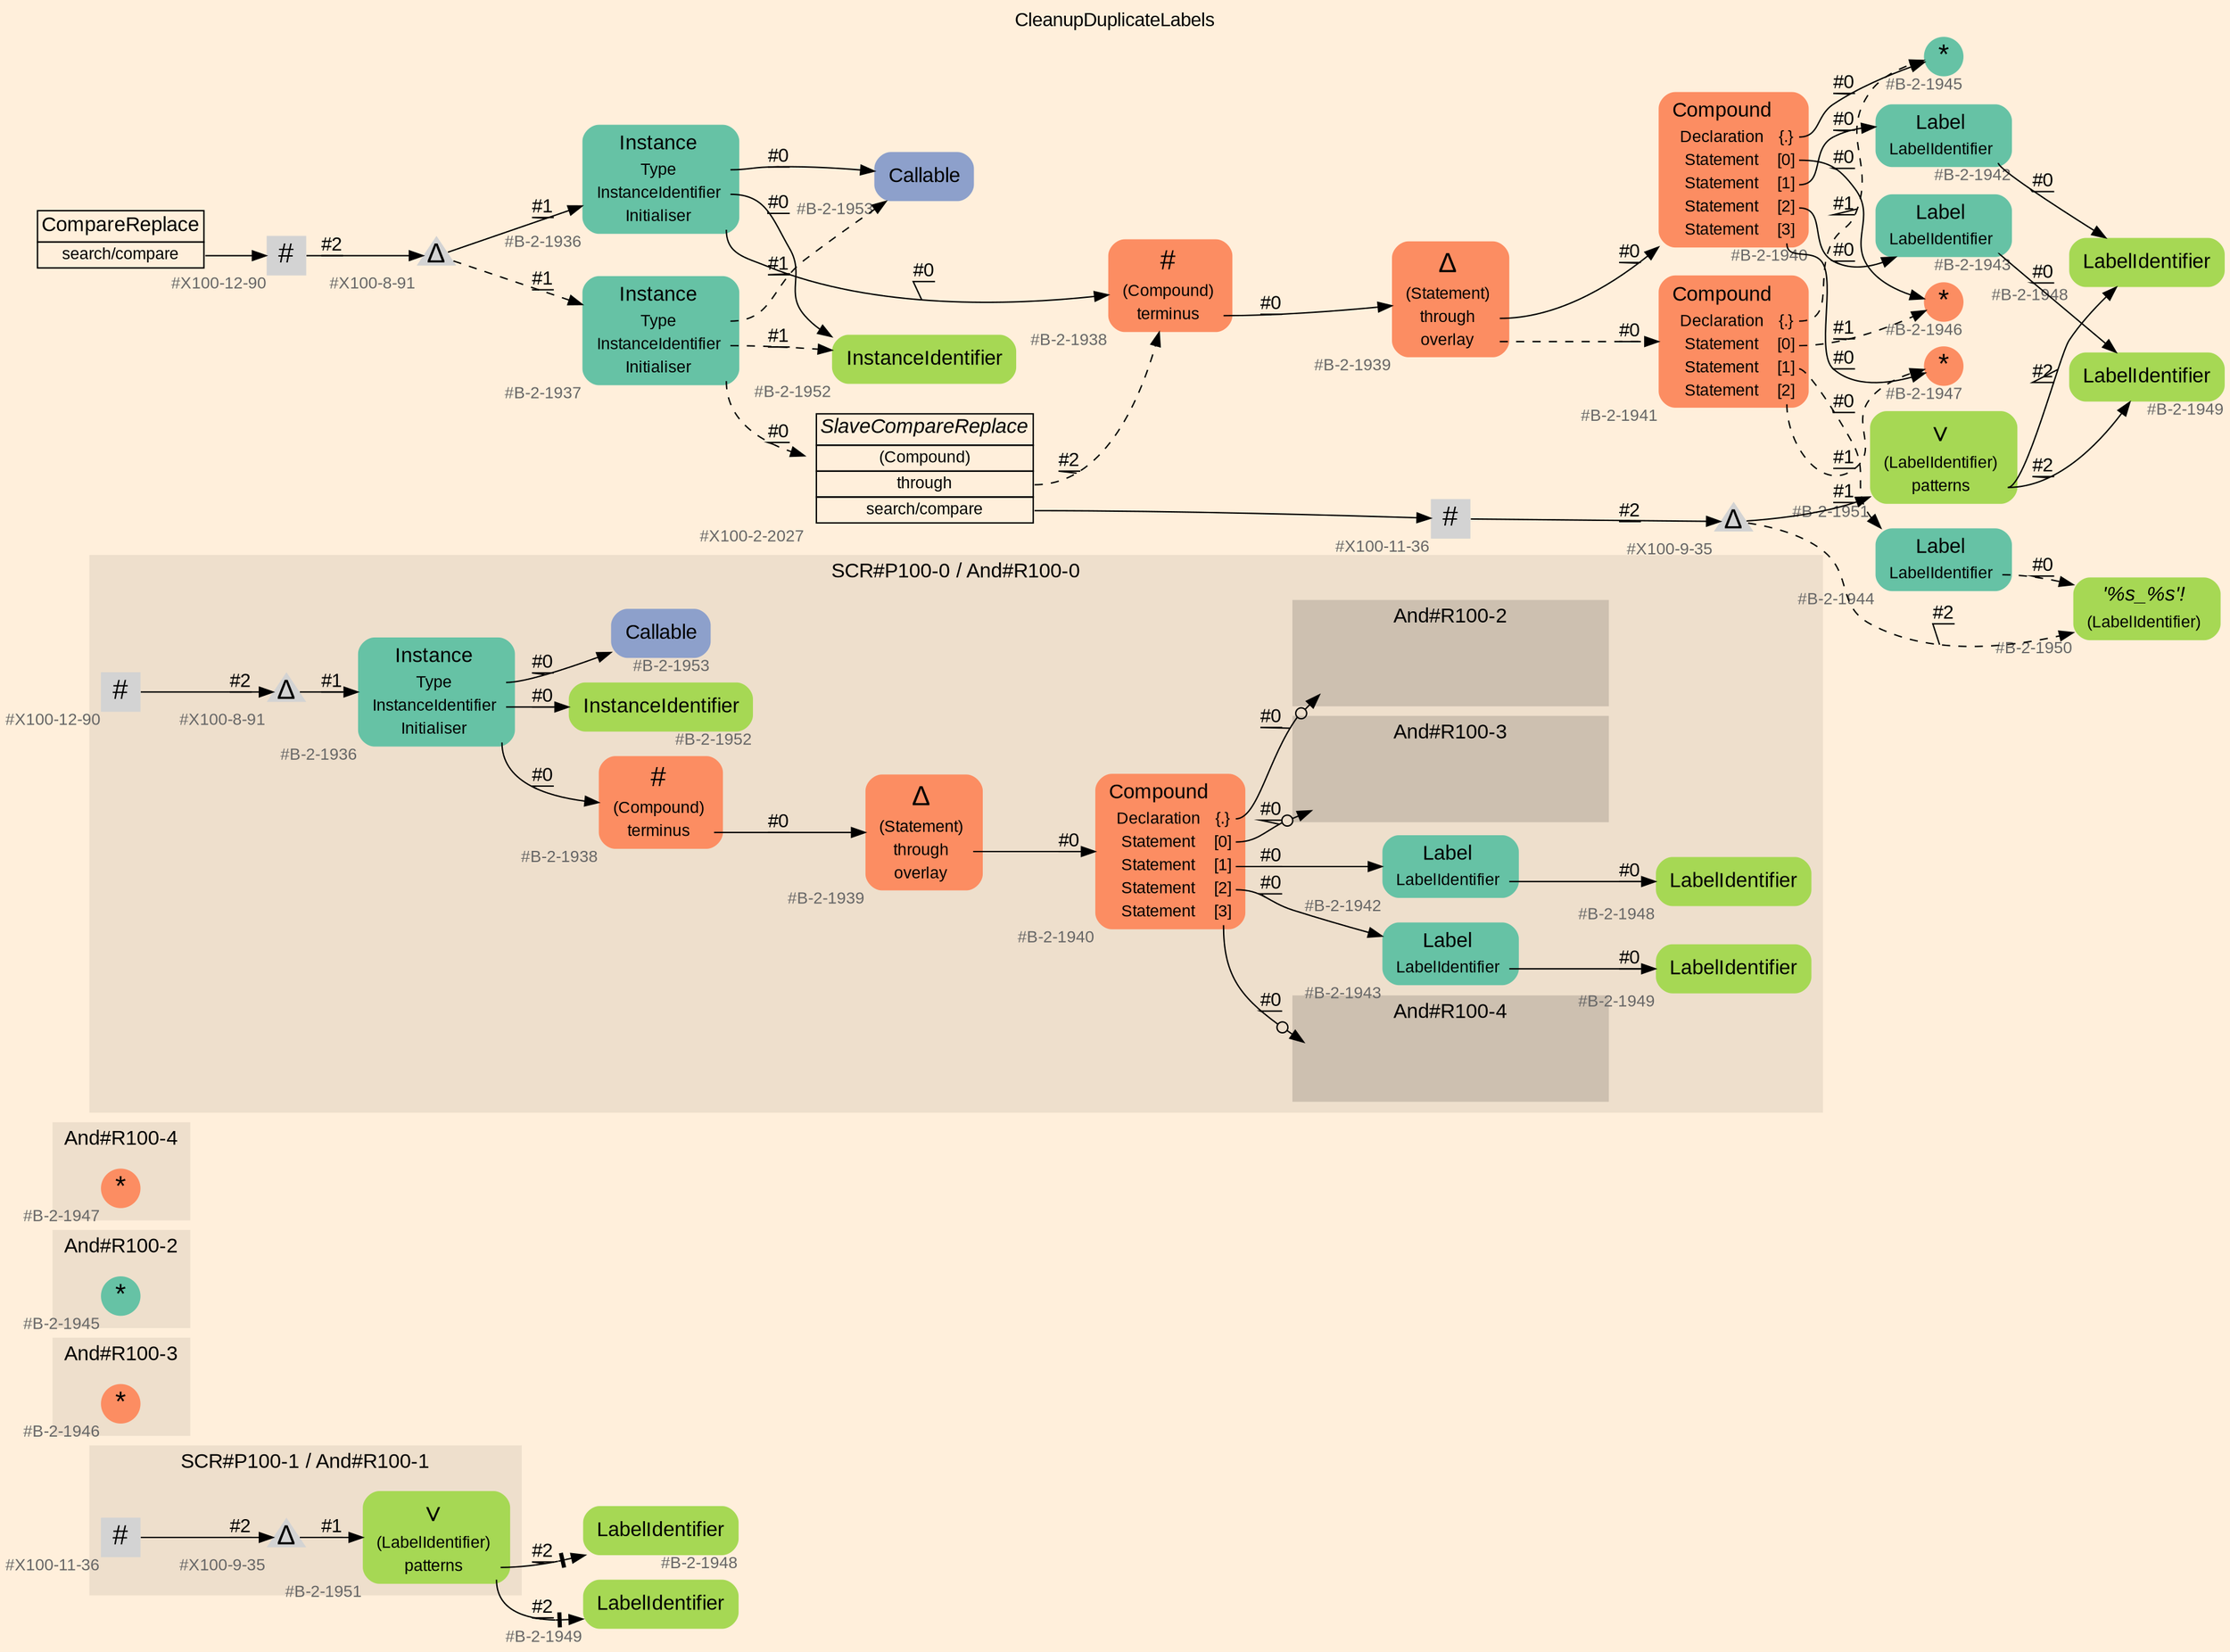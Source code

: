 digraph "CleanupDuplicateLabels" {
label = "CleanupDuplicateLabels"
labelloc = t
graph [
    rankdir = "LR"
    ranksep = 0.3
    bgcolor = antiquewhite1
    color = black
    fontcolor = black
    fontname = "Arial"
];
node [
    fontname = "Arial"
];
edge [
    fontname = "Arial"
];

// -------------------- figure And#R100-1 --------------------
// -------- region And#R100-1 ----------
subgraph "clusterAnd#R100-1" {
    label = "SCR#P100-1 / And#R100-1"
    style = "filled"
    color = antiquewhite2
    fontsize = "15"
    // -------- block And#R100-1/#B-2-1951 ----------
    "And#R100-1/#B-2-1951" [
        fillcolor = "/set28/5"
        xlabel = "#B-2-1951"
        fontsize = "12"
        fontcolor = grey40
        shape = "plaintext"
        label = <<TABLE BORDER="0" CELLBORDER="0" CELLSPACING="0">
         <TR><TD><FONT COLOR="black" POINT-SIZE="20">∨</FONT></TD></TR>
         <TR><TD><FONT COLOR="black" POINT-SIZE="12">(LabelIdentifier)</FONT></TD><TD PORT="port0"></TD></TR>
         <TR><TD><FONT COLOR="black" POINT-SIZE="12">patterns</FONT></TD><TD PORT="port1"></TD></TR>
        </TABLE>>
        style = "rounded,filled"
    ];
    
    // -------- block And#R100-1/#X100-11-36 ----------
    "And#R100-1/#X100-11-36" [
        xlabel = "#X100-11-36"
        fontsize = "12"
        fontcolor = grey40
        shape = "square"
        label = <<FONT COLOR="black" POINT-SIZE="20">#</FONT>>
        style = "filled"
        penwidth = 0.0
        fixedsize = true
        width = 0.4
        height = 0.4
    ];
    
    // -------- block And#R100-1/#X100-9-35 ----------
    "And#R100-1/#X100-9-35" [
        xlabel = "#X100-9-35"
        fontsize = "12"
        fontcolor = grey40
        shape = "triangle"
        label = <<FONT COLOR="black" POINT-SIZE="20">Δ</FONT>>
        style = "filled"
        penwidth = 0.0
        fixedsize = true
        width = 0.4
        height = 0.4
    ];
    
}

// -------- block And#R100-1/#B-2-1948 ----------
"And#R100-1/#B-2-1948" [
    fillcolor = "/set28/5"
    xlabel = "#B-2-1948"
    fontsize = "12"
    fontcolor = grey40
    shape = "plaintext"
    label = <<TABLE BORDER="0" CELLBORDER="0" CELLSPACING="0">
     <TR><TD><FONT COLOR="black" POINT-SIZE="15">LabelIdentifier</FONT></TD></TR>
    </TABLE>>
    style = "rounded,filled"
];

// -------- block And#R100-1/#B-2-1949 ----------
"And#R100-1/#B-2-1949" [
    fillcolor = "/set28/5"
    xlabel = "#B-2-1949"
    fontsize = "12"
    fontcolor = grey40
    shape = "plaintext"
    label = <<TABLE BORDER="0" CELLBORDER="0" CELLSPACING="0">
     <TR><TD><FONT COLOR="black" POINT-SIZE="15">LabelIdentifier</FONT></TD></TR>
    </TABLE>>
    style = "rounded,filled"
];

"And#R100-1/#B-2-1951":port1 -> "And#R100-1/#B-2-1948" [
    arrowhead="normalnonetee"
    label = "#2"
    decorate = true
    color = black
    fontcolor = black
];

"And#R100-1/#B-2-1951":port1 -> "And#R100-1/#B-2-1949" [
    arrowhead="normalnonetee"
    label = "#2"
    decorate = true
    color = black
    fontcolor = black
];

"And#R100-1/#X100-11-36" -> "And#R100-1/#X100-9-35" [
    label = "#2"
    decorate = true
    color = black
    fontcolor = black
];

"And#R100-1/#X100-9-35" -> "And#R100-1/#B-2-1951" [
    label = "#1"
    decorate = true
    color = black
    fontcolor = black
];


// -------------------- figure And#R100-3 --------------------
// -------- region And#R100-3 ----------
subgraph "clusterAnd#R100-3" {
    label = "And#R100-3"
    style = "filled"
    color = antiquewhite2
    fontsize = "15"
    // -------- block And#R100-3/#B-2-1946 ----------
    "And#R100-3/#B-2-1946" [
        fillcolor = "/set28/2"
        xlabel = "#B-2-1946"
        fontsize = "12"
        fontcolor = grey40
        shape = "circle"
        label = <<FONT COLOR="black" POINT-SIZE="20">*</FONT>>
        style = "filled"
        penwidth = 0.0
        fixedsize = true
        width = 0.4
        height = 0.4
    ];
    
}


// -------------------- figure And#R100-2 --------------------
// -------- region And#R100-2 ----------
subgraph "clusterAnd#R100-2" {
    label = "And#R100-2"
    style = "filled"
    color = antiquewhite2
    fontsize = "15"
    // -------- block And#R100-2/#B-2-1945 ----------
    "And#R100-2/#B-2-1945" [
        fillcolor = "/set28/1"
        xlabel = "#B-2-1945"
        fontsize = "12"
        fontcolor = grey40
        shape = "circle"
        label = <<FONT COLOR="black" POINT-SIZE="20">*</FONT>>
        style = "filled"
        penwidth = 0.0
        fixedsize = true
        width = 0.4
        height = 0.4
    ];
    
}


// -------------------- figure And#R100-4 --------------------
// -------- region And#R100-4 ----------
subgraph "clusterAnd#R100-4" {
    label = "And#R100-4"
    style = "filled"
    color = antiquewhite2
    fontsize = "15"
    // -------- block And#R100-4/#B-2-1947 ----------
    "And#R100-4/#B-2-1947" [
        fillcolor = "/set28/2"
        xlabel = "#B-2-1947"
        fontsize = "12"
        fontcolor = grey40
        shape = "circle"
        label = <<FONT COLOR="black" POINT-SIZE="20">*</FONT>>
        style = "filled"
        penwidth = 0.0
        fixedsize = true
        width = 0.4
        height = 0.4
    ];
    
}


// -------------------- figure And#R100-0 --------------------
// -------- region And#R100-0 ----------
subgraph "clusterAnd#R100-0" {
    label = "SCR#P100-0 / And#R100-0"
    style = "filled"
    color = antiquewhite2
    fontsize = "15"
    // -------- block And#R100-0/#X100-12-90 ----------
    "And#R100-0/#X100-12-90" [
        xlabel = "#X100-12-90"
        fontsize = "12"
        fontcolor = grey40
        shape = "square"
        label = <<FONT COLOR="black" POINT-SIZE="20">#</FONT>>
        style = "filled"
        penwidth = 0.0
        fixedsize = true
        width = 0.4
        height = 0.4
    ];
    
    // -------- block And#R100-0/#B-2-1940 ----------
    "And#R100-0/#B-2-1940" [
        fillcolor = "/set28/2"
        xlabel = "#B-2-1940"
        fontsize = "12"
        fontcolor = grey40
        shape = "plaintext"
        label = <<TABLE BORDER="0" CELLBORDER="0" CELLSPACING="0">
         <TR><TD><FONT COLOR="black" POINT-SIZE="15">Compound</FONT></TD></TR>
         <TR><TD><FONT COLOR="black" POINT-SIZE="12">Declaration</FONT></TD><TD PORT="port0"><FONT COLOR="black" POINT-SIZE="12">{.}</FONT></TD></TR>
         <TR><TD><FONT COLOR="black" POINT-SIZE="12">Statement</FONT></TD><TD PORT="port1"><FONT COLOR="black" POINT-SIZE="12">[0]</FONT></TD></TR>
         <TR><TD><FONT COLOR="black" POINT-SIZE="12">Statement</FONT></TD><TD PORT="port2"><FONT COLOR="black" POINT-SIZE="12">[1]</FONT></TD></TR>
         <TR><TD><FONT COLOR="black" POINT-SIZE="12">Statement</FONT></TD><TD PORT="port3"><FONT COLOR="black" POINT-SIZE="12">[2]</FONT></TD></TR>
         <TR><TD><FONT COLOR="black" POINT-SIZE="12">Statement</FONT></TD><TD PORT="port4"><FONT COLOR="black" POINT-SIZE="12">[3]</FONT></TD></TR>
        </TABLE>>
        style = "rounded,filled"
    ];
    
    // -------- block And#R100-0/#B-2-1936 ----------
    "And#R100-0/#B-2-1936" [
        fillcolor = "/set28/1"
        xlabel = "#B-2-1936"
        fontsize = "12"
        fontcolor = grey40
        shape = "plaintext"
        label = <<TABLE BORDER="0" CELLBORDER="0" CELLSPACING="0">
         <TR><TD><FONT COLOR="black" POINT-SIZE="15">Instance</FONT></TD></TR>
         <TR><TD><FONT COLOR="black" POINT-SIZE="12">Type</FONT></TD><TD PORT="port0"></TD></TR>
         <TR><TD><FONT COLOR="black" POINT-SIZE="12">InstanceIdentifier</FONT></TD><TD PORT="port1"></TD></TR>
         <TR><TD><FONT COLOR="black" POINT-SIZE="12">Initialiser</FONT></TD><TD PORT="port2"></TD></TR>
        </TABLE>>
        style = "rounded,filled"
    ];
    
    // -------- block And#R100-0/#B-2-1942 ----------
    "And#R100-0/#B-2-1942" [
        fillcolor = "/set28/1"
        xlabel = "#B-2-1942"
        fontsize = "12"
        fontcolor = grey40
        shape = "plaintext"
        label = <<TABLE BORDER="0" CELLBORDER="0" CELLSPACING="0">
         <TR><TD><FONT COLOR="black" POINT-SIZE="15">Label</FONT></TD></TR>
         <TR><TD><FONT COLOR="black" POINT-SIZE="12">LabelIdentifier</FONT></TD><TD PORT="port0"></TD></TR>
        </TABLE>>
        style = "rounded,filled"
    ];
    
    // -------- block And#R100-0/#X100-8-91 ----------
    "And#R100-0/#X100-8-91" [
        xlabel = "#X100-8-91"
        fontsize = "12"
        fontcolor = grey40
        shape = "triangle"
        label = <<FONT COLOR="black" POINT-SIZE="20">Δ</FONT>>
        style = "filled"
        penwidth = 0.0
        fixedsize = true
        width = 0.4
        height = 0.4
    ];
    
    // -------- block And#R100-0/#B-2-1938 ----------
    "And#R100-0/#B-2-1938" [
        fillcolor = "/set28/2"
        xlabel = "#B-2-1938"
        fontsize = "12"
        fontcolor = grey40
        shape = "plaintext"
        label = <<TABLE BORDER="0" CELLBORDER="0" CELLSPACING="0">
         <TR><TD><FONT COLOR="black" POINT-SIZE="20">#</FONT></TD></TR>
         <TR><TD><FONT COLOR="black" POINT-SIZE="12">(Compound)</FONT></TD><TD PORT="port0"></TD></TR>
         <TR><TD><FONT COLOR="black" POINT-SIZE="12">terminus</FONT></TD><TD PORT="port1"></TD></TR>
        </TABLE>>
        style = "rounded,filled"
    ];
    
    // -------- block And#R100-0/#B-2-1953 ----------
    "And#R100-0/#B-2-1953" [
        fillcolor = "/set28/3"
        xlabel = "#B-2-1953"
        fontsize = "12"
        fontcolor = grey40
        shape = "plaintext"
        label = <<TABLE BORDER="0" CELLBORDER="0" CELLSPACING="0">
         <TR><TD><FONT COLOR="black" POINT-SIZE="15">Callable</FONT></TD></TR>
        </TABLE>>
        style = "rounded,filled"
    ];
    
    // -------- block And#R100-0/#B-2-1949 ----------
    "And#R100-0/#B-2-1949" [
        fillcolor = "/set28/5"
        xlabel = "#B-2-1949"
        fontsize = "12"
        fontcolor = grey40
        shape = "plaintext"
        label = <<TABLE BORDER="0" CELLBORDER="0" CELLSPACING="0">
         <TR><TD><FONT COLOR="black" POINT-SIZE="15">LabelIdentifier</FONT></TD></TR>
        </TABLE>>
        style = "rounded,filled"
    ];
    
    // -------- block And#R100-0/#B-2-1952 ----------
    "And#R100-0/#B-2-1952" [
        fillcolor = "/set28/5"
        xlabel = "#B-2-1952"
        fontsize = "12"
        fontcolor = grey40
        shape = "plaintext"
        label = <<TABLE BORDER="0" CELLBORDER="0" CELLSPACING="0">
         <TR><TD><FONT COLOR="black" POINT-SIZE="15">InstanceIdentifier</FONT></TD></TR>
        </TABLE>>
        style = "rounded,filled"
    ];
    
    // -------- block And#R100-0/#B-2-1939 ----------
    "And#R100-0/#B-2-1939" [
        fillcolor = "/set28/2"
        xlabel = "#B-2-1939"
        fontsize = "12"
        fontcolor = grey40
        shape = "plaintext"
        label = <<TABLE BORDER="0" CELLBORDER="0" CELLSPACING="0">
         <TR><TD><FONT COLOR="black" POINT-SIZE="20">Δ</FONT></TD></TR>
         <TR><TD><FONT COLOR="black" POINT-SIZE="12">(Statement)</FONT></TD><TD PORT="port0"></TD></TR>
         <TR><TD><FONT COLOR="black" POINT-SIZE="12">through</FONT></TD><TD PORT="port1"></TD></TR>
         <TR><TD><FONT COLOR="black" POINT-SIZE="12">overlay</FONT></TD><TD PORT="port2"></TD></TR>
        </TABLE>>
        style = "rounded,filled"
    ];
    
    // -------- block And#R100-0/#B-2-1948 ----------
    "And#R100-0/#B-2-1948" [
        fillcolor = "/set28/5"
        xlabel = "#B-2-1948"
        fontsize = "12"
        fontcolor = grey40
        shape = "plaintext"
        label = <<TABLE BORDER="0" CELLBORDER="0" CELLSPACING="0">
         <TR><TD><FONT COLOR="black" POINT-SIZE="15">LabelIdentifier</FONT></TD></TR>
        </TABLE>>
        style = "rounded,filled"
    ];
    
    // -------- block And#R100-0/#B-2-1943 ----------
    "And#R100-0/#B-2-1943" [
        fillcolor = "/set28/1"
        xlabel = "#B-2-1943"
        fontsize = "12"
        fontcolor = grey40
        shape = "plaintext"
        label = <<TABLE BORDER="0" CELLBORDER="0" CELLSPACING="0">
         <TR><TD><FONT COLOR="black" POINT-SIZE="15">Label</FONT></TD></TR>
         <TR><TD><FONT COLOR="black" POINT-SIZE="12">LabelIdentifier</FONT></TD><TD PORT="port0"></TD></TR>
        </TABLE>>
        style = "rounded,filled"
    ];
    
    // -------- region And#R100-0/And#R100-2 ----------
    subgraph "clusterAnd#R100-0/And#R100-2" {
        label = "And#R100-2"
        style = "filled"
        color = antiquewhite3
        fontsize = "15"
        // -------- block And#R100-0/And#R100-2/#B-2-1945 ----------
        "And#R100-0/And#R100-2/#B-2-1945" [
            fillcolor = "/set28/1"
            xlabel = "#B-2-1945"
            fontsize = "12"
            fontcolor = grey40
            shape = "none"
            style = "invisible"
        ];
        
    }
    
    // -------- region And#R100-0/And#R100-3 ----------
    subgraph "clusterAnd#R100-0/And#R100-3" {
        label = "And#R100-3"
        style = "filled"
        color = antiquewhite3
        fontsize = "15"
        // -------- block And#R100-0/And#R100-3/#B-2-1946 ----------
        "And#R100-0/And#R100-3/#B-2-1946" [
            fillcolor = "/set28/2"
            xlabel = "#B-2-1946"
            fontsize = "12"
            fontcolor = grey40
            shape = "none"
            style = "invisible"
        ];
        
    }
    
    // -------- region And#R100-0/And#R100-4 ----------
    subgraph "clusterAnd#R100-0/And#R100-4" {
        label = "And#R100-4"
        style = "filled"
        color = antiquewhite3
        fontsize = "15"
        // -------- block And#R100-0/And#R100-4/#B-2-1947 ----------
        "And#R100-0/And#R100-4/#B-2-1947" [
            fillcolor = "/set28/2"
            xlabel = "#B-2-1947"
            fontsize = "12"
            fontcolor = grey40
            shape = "none"
            style = "invisible"
        ];
        
    }
    
}

"And#R100-0/#X100-12-90" -> "And#R100-0/#X100-8-91" [
    label = "#2"
    decorate = true
    color = black
    fontcolor = black
];

"And#R100-0/#B-2-1940":port0 -> "And#R100-0/And#R100-2/#B-2-1945" [
    arrowhead="normalnoneodot"
    label = "#0"
    decorate = true
    color = black
    fontcolor = black
];

"And#R100-0/#B-2-1940":port1 -> "And#R100-0/And#R100-3/#B-2-1946" [
    arrowhead="normalnoneodot"
    label = "#0"
    decorate = true
    color = black
    fontcolor = black
];

"And#R100-0/#B-2-1940":port2 -> "And#R100-0/#B-2-1942" [
    label = "#0"
    decorate = true
    color = black
    fontcolor = black
];

"And#R100-0/#B-2-1940":port3 -> "And#R100-0/#B-2-1943" [
    label = "#0"
    decorate = true
    color = black
    fontcolor = black
];

"And#R100-0/#B-2-1940":port4 -> "And#R100-0/And#R100-4/#B-2-1947" [
    arrowhead="normalnoneodot"
    label = "#0"
    decorate = true
    color = black
    fontcolor = black
];

"And#R100-0/#B-2-1936":port0 -> "And#R100-0/#B-2-1953" [
    label = "#0"
    decorate = true
    color = black
    fontcolor = black
];

"And#R100-0/#B-2-1936":port1 -> "And#R100-0/#B-2-1952" [
    label = "#0"
    decorate = true
    color = black
    fontcolor = black
];

"And#R100-0/#B-2-1936":port2 -> "And#R100-0/#B-2-1938" [
    label = "#0"
    decorate = true
    color = black
    fontcolor = black
];

"And#R100-0/#B-2-1942":port0 -> "And#R100-0/#B-2-1948" [
    label = "#0"
    decorate = true
    color = black
    fontcolor = black
];

"And#R100-0/#X100-8-91" -> "And#R100-0/#B-2-1936" [
    label = "#1"
    decorate = true
    color = black
    fontcolor = black
];

"And#R100-0/#B-2-1938":port1 -> "And#R100-0/#B-2-1939" [
    label = "#0"
    decorate = true
    color = black
    fontcolor = black
];

"And#R100-0/#B-2-1939":port1 -> "And#R100-0/#B-2-1940" [
    label = "#0"
    decorate = true
    color = black
    fontcolor = black
];

"And#R100-0/#B-2-1943":port0 -> "And#R100-0/#B-2-1949" [
    label = "#0"
    decorate = true
    color = black
    fontcolor = black
];


// -------------------- transformation figure --------------------
// -------- block CR#X100-10-100 ----------
"CR#X100-10-100" [
    fillcolor = antiquewhite1
    fontsize = "12"
    fontcolor = grey40
    shape = "plaintext"
    label = <<TABLE BORDER="0" CELLBORDER="1" CELLSPACING="0">
     <TR><TD><FONT COLOR="black" POINT-SIZE="15">CompareReplace</FONT></TD></TR>
     <TR><TD PORT="port0"><FONT COLOR="black" POINT-SIZE="12">search/compare</FONT></TD></TR>
    </TABLE>>
    style = "filled"
    color = black
];

// -------- block #X100-12-90 ----------
"#X100-12-90" [
    xlabel = "#X100-12-90"
    fontsize = "12"
    fontcolor = grey40
    shape = "square"
    label = <<FONT COLOR="black" POINT-SIZE="20">#</FONT>>
    style = "filled"
    penwidth = 0.0
    fixedsize = true
    width = 0.4
    height = 0.4
];

// -------- block #X100-8-91 ----------
"#X100-8-91" [
    xlabel = "#X100-8-91"
    fontsize = "12"
    fontcolor = grey40
    shape = "triangle"
    label = <<FONT COLOR="black" POINT-SIZE="20">Δ</FONT>>
    style = "filled"
    penwidth = 0.0
    fixedsize = true
    width = 0.4
    height = 0.4
];

// -------- block #B-2-1936 ----------
"#B-2-1936" [
    fillcolor = "/set28/1"
    xlabel = "#B-2-1936"
    fontsize = "12"
    fontcolor = grey40
    shape = "plaintext"
    label = <<TABLE BORDER="0" CELLBORDER="0" CELLSPACING="0">
     <TR><TD><FONT COLOR="black" POINT-SIZE="15">Instance</FONT></TD></TR>
     <TR><TD><FONT COLOR="black" POINT-SIZE="12">Type</FONT></TD><TD PORT="port0"></TD></TR>
     <TR><TD><FONT COLOR="black" POINT-SIZE="12">InstanceIdentifier</FONT></TD><TD PORT="port1"></TD></TR>
     <TR><TD><FONT COLOR="black" POINT-SIZE="12">Initialiser</FONT></TD><TD PORT="port2"></TD></TR>
    </TABLE>>
    style = "rounded,filled"
];

// -------- block #B-2-1953 ----------
"#B-2-1953" [
    fillcolor = "/set28/3"
    xlabel = "#B-2-1953"
    fontsize = "12"
    fontcolor = grey40
    shape = "plaintext"
    label = <<TABLE BORDER="0" CELLBORDER="0" CELLSPACING="0">
     <TR><TD><FONT COLOR="black" POINT-SIZE="15">Callable</FONT></TD></TR>
    </TABLE>>
    style = "rounded,filled"
];

// -------- block #B-2-1952 ----------
"#B-2-1952" [
    fillcolor = "/set28/5"
    xlabel = "#B-2-1952"
    fontsize = "12"
    fontcolor = grey40
    shape = "plaintext"
    label = <<TABLE BORDER="0" CELLBORDER="0" CELLSPACING="0">
     <TR><TD><FONT COLOR="black" POINT-SIZE="15">InstanceIdentifier</FONT></TD></TR>
    </TABLE>>
    style = "rounded,filled"
];

// -------- block #B-2-1938 ----------
"#B-2-1938" [
    fillcolor = "/set28/2"
    xlabel = "#B-2-1938"
    fontsize = "12"
    fontcolor = grey40
    shape = "plaintext"
    label = <<TABLE BORDER="0" CELLBORDER="0" CELLSPACING="0">
     <TR><TD><FONT COLOR="black" POINT-SIZE="20">#</FONT></TD></TR>
     <TR><TD><FONT COLOR="black" POINT-SIZE="12">(Compound)</FONT></TD><TD PORT="port0"></TD></TR>
     <TR><TD><FONT COLOR="black" POINT-SIZE="12">terminus</FONT></TD><TD PORT="port1"></TD></TR>
    </TABLE>>
    style = "rounded,filled"
];

// -------- block #B-2-1939 ----------
"#B-2-1939" [
    fillcolor = "/set28/2"
    xlabel = "#B-2-1939"
    fontsize = "12"
    fontcolor = grey40
    shape = "plaintext"
    label = <<TABLE BORDER="0" CELLBORDER="0" CELLSPACING="0">
     <TR><TD><FONT COLOR="black" POINT-SIZE="20">Δ</FONT></TD></TR>
     <TR><TD><FONT COLOR="black" POINT-SIZE="12">(Statement)</FONT></TD><TD PORT="port0"></TD></TR>
     <TR><TD><FONT COLOR="black" POINT-SIZE="12">through</FONT></TD><TD PORT="port1"></TD></TR>
     <TR><TD><FONT COLOR="black" POINT-SIZE="12">overlay</FONT></TD><TD PORT="port2"></TD></TR>
    </TABLE>>
    style = "rounded,filled"
];

// -------- block #B-2-1940 ----------
"#B-2-1940" [
    fillcolor = "/set28/2"
    xlabel = "#B-2-1940"
    fontsize = "12"
    fontcolor = grey40
    shape = "plaintext"
    label = <<TABLE BORDER="0" CELLBORDER="0" CELLSPACING="0">
     <TR><TD><FONT COLOR="black" POINT-SIZE="15">Compound</FONT></TD></TR>
     <TR><TD><FONT COLOR="black" POINT-SIZE="12">Declaration</FONT></TD><TD PORT="port0"><FONT COLOR="black" POINT-SIZE="12">{.}</FONT></TD></TR>
     <TR><TD><FONT COLOR="black" POINT-SIZE="12">Statement</FONT></TD><TD PORT="port1"><FONT COLOR="black" POINT-SIZE="12">[0]</FONT></TD></TR>
     <TR><TD><FONT COLOR="black" POINT-SIZE="12">Statement</FONT></TD><TD PORT="port2"><FONT COLOR="black" POINT-SIZE="12">[1]</FONT></TD></TR>
     <TR><TD><FONT COLOR="black" POINT-SIZE="12">Statement</FONT></TD><TD PORT="port3"><FONT COLOR="black" POINT-SIZE="12">[2]</FONT></TD></TR>
     <TR><TD><FONT COLOR="black" POINT-SIZE="12">Statement</FONT></TD><TD PORT="port4"><FONT COLOR="black" POINT-SIZE="12">[3]</FONT></TD></TR>
    </TABLE>>
    style = "rounded,filled"
];

// -------- block #B-2-1945 ----------
"#B-2-1945" [
    fillcolor = "/set28/1"
    xlabel = "#B-2-1945"
    fontsize = "12"
    fontcolor = grey40
    shape = "circle"
    label = <<FONT COLOR="black" POINT-SIZE="20">*</FONT>>
    style = "filled"
    penwidth = 0.0
    fixedsize = true
    width = 0.4
    height = 0.4
];

// -------- block #B-2-1946 ----------
"#B-2-1946" [
    fillcolor = "/set28/2"
    xlabel = "#B-2-1946"
    fontsize = "12"
    fontcolor = grey40
    shape = "circle"
    label = <<FONT COLOR="black" POINT-SIZE="20">*</FONT>>
    style = "filled"
    penwidth = 0.0
    fixedsize = true
    width = 0.4
    height = 0.4
];

// -------- block #B-2-1942 ----------
"#B-2-1942" [
    fillcolor = "/set28/1"
    xlabel = "#B-2-1942"
    fontsize = "12"
    fontcolor = grey40
    shape = "plaintext"
    label = <<TABLE BORDER="0" CELLBORDER="0" CELLSPACING="0">
     <TR><TD><FONT COLOR="black" POINT-SIZE="15">Label</FONT></TD></TR>
     <TR><TD><FONT COLOR="black" POINT-SIZE="12">LabelIdentifier</FONT></TD><TD PORT="port0"></TD></TR>
    </TABLE>>
    style = "rounded,filled"
];

// -------- block #B-2-1948 ----------
"#B-2-1948" [
    fillcolor = "/set28/5"
    xlabel = "#B-2-1948"
    fontsize = "12"
    fontcolor = grey40
    shape = "plaintext"
    label = <<TABLE BORDER="0" CELLBORDER="0" CELLSPACING="0">
     <TR><TD><FONT COLOR="black" POINT-SIZE="15">LabelIdentifier</FONT></TD></TR>
    </TABLE>>
    style = "rounded,filled"
];

// -------- block #B-2-1943 ----------
"#B-2-1943" [
    fillcolor = "/set28/1"
    xlabel = "#B-2-1943"
    fontsize = "12"
    fontcolor = grey40
    shape = "plaintext"
    label = <<TABLE BORDER="0" CELLBORDER="0" CELLSPACING="0">
     <TR><TD><FONT COLOR="black" POINT-SIZE="15">Label</FONT></TD></TR>
     <TR><TD><FONT COLOR="black" POINT-SIZE="12">LabelIdentifier</FONT></TD><TD PORT="port0"></TD></TR>
    </TABLE>>
    style = "rounded,filled"
];

// -------- block #B-2-1949 ----------
"#B-2-1949" [
    fillcolor = "/set28/5"
    xlabel = "#B-2-1949"
    fontsize = "12"
    fontcolor = grey40
    shape = "plaintext"
    label = <<TABLE BORDER="0" CELLBORDER="0" CELLSPACING="0">
     <TR><TD><FONT COLOR="black" POINT-SIZE="15">LabelIdentifier</FONT></TD></TR>
    </TABLE>>
    style = "rounded,filled"
];

// -------- block #B-2-1947 ----------
"#B-2-1947" [
    fillcolor = "/set28/2"
    xlabel = "#B-2-1947"
    fontsize = "12"
    fontcolor = grey40
    shape = "circle"
    label = <<FONT COLOR="black" POINT-SIZE="20">*</FONT>>
    style = "filled"
    penwidth = 0.0
    fixedsize = true
    width = 0.4
    height = 0.4
];

// -------- block #B-2-1941 ----------
"#B-2-1941" [
    fillcolor = "/set28/2"
    xlabel = "#B-2-1941"
    fontsize = "12"
    fontcolor = grey40
    shape = "plaintext"
    label = <<TABLE BORDER="0" CELLBORDER="0" CELLSPACING="0">
     <TR><TD><FONT COLOR="black" POINT-SIZE="15">Compound</FONT></TD></TR>
     <TR><TD><FONT COLOR="black" POINT-SIZE="12">Declaration</FONT></TD><TD PORT="port0"><FONT COLOR="black" POINT-SIZE="12">{.}</FONT></TD></TR>
     <TR><TD><FONT COLOR="black" POINT-SIZE="12">Statement</FONT></TD><TD PORT="port1"><FONT COLOR="black" POINT-SIZE="12">[0]</FONT></TD></TR>
     <TR><TD><FONT COLOR="black" POINT-SIZE="12">Statement</FONT></TD><TD PORT="port2"><FONT COLOR="black" POINT-SIZE="12">[1]</FONT></TD></TR>
     <TR><TD><FONT COLOR="black" POINT-SIZE="12">Statement</FONT></TD><TD PORT="port3"><FONT COLOR="black" POINT-SIZE="12">[2]</FONT></TD></TR>
    </TABLE>>
    style = "rounded,filled"
];

// -------- block #B-2-1944 ----------
"#B-2-1944" [
    fillcolor = "/set28/1"
    xlabel = "#B-2-1944"
    fontsize = "12"
    fontcolor = grey40
    shape = "plaintext"
    label = <<TABLE BORDER="0" CELLBORDER="0" CELLSPACING="0">
     <TR><TD><FONT COLOR="black" POINT-SIZE="15">Label</FONT></TD></TR>
     <TR><TD><FONT COLOR="black" POINT-SIZE="12">LabelIdentifier</FONT></TD><TD PORT="port0"></TD></TR>
    </TABLE>>
    style = "rounded,filled"
];

// -------- block #B-2-1950 ----------
"#B-2-1950" [
    fillcolor = "/set28/5"
    xlabel = "#B-2-1950"
    fontsize = "12"
    fontcolor = grey40
    shape = "plaintext"
    label = <<TABLE BORDER="0" CELLBORDER="0" CELLSPACING="0">
     <TR><TD><FONT COLOR="black" POINT-SIZE="15"><I>'%s_%s'!</I></FONT></TD></TR>
     <TR><TD><FONT COLOR="black" POINT-SIZE="12">(LabelIdentifier)</FONT></TD><TD PORT="port0"></TD></TR>
    </TABLE>>
    style = "rounded,filled"
];

// -------- block #B-2-1937 ----------
"#B-2-1937" [
    fillcolor = "/set28/1"
    xlabel = "#B-2-1937"
    fontsize = "12"
    fontcolor = grey40
    shape = "plaintext"
    label = <<TABLE BORDER="0" CELLBORDER="0" CELLSPACING="0">
     <TR><TD><FONT COLOR="black" POINT-SIZE="15">Instance</FONT></TD></TR>
     <TR><TD><FONT COLOR="black" POINT-SIZE="12">Type</FONT></TD><TD PORT="port0"></TD></TR>
     <TR><TD><FONT COLOR="black" POINT-SIZE="12">InstanceIdentifier</FONT></TD><TD PORT="port1"></TD></TR>
     <TR><TD><FONT COLOR="black" POINT-SIZE="12">Initialiser</FONT></TD><TD PORT="port2"></TD></TR>
    </TABLE>>
    style = "rounded,filled"
];

// -------- block #X100-2-2027 ----------
"#X100-2-2027" [
    fillcolor = antiquewhite1
    xlabel = "#X100-2-2027"
    fontsize = "12"
    fontcolor = grey40
    shape = "plaintext"
    label = <<TABLE BORDER="0" CELLBORDER="1" CELLSPACING="0">
     <TR><TD><FONT COLOR="black" POINT-SIZE="15"><I>SlaveCompareReplace</I></FONT></TD></TR>
     <TR><TD PORT="port0"><FONT COLOR="black" POINT-SIZE="12">(Compound)</FONT></TD></TR>
     <TR><TD PORT="port1"><FONT COLOR="black" POINT-SIZE="12">through</FONT></TD></TR>
     <TR><TD PORT="port2"><FONT COLOR="black" POINT-SIZE="12">search/compare</FONT></TD></TR>
    </TABLE>>
    style = "filled"
    color = black
];

// -------- block #X100-11-36 ----------
"#X100-11-36" [
    xlabel = "#X100-11-36"
    fontsize = "12"
    fontcolor = grey40
    shape = "square"
    label = <<FONT COLOR="black" POINT-SIZE="20">#</FONT>>
    style = "filled"
    penwidth = 0.0
    fixedsize = true
    width = 0.4
    height = 0.4
];

// -------- block #X100-9-35 ----------
"#X100-9-35" [
    xlabel = "#X100-9-35"
    fontsize = "12"
    fontcolor = grey40
    shape = "triangle"
    label = <<FONT COLOR="black" POINT-SIZE="20">Δ</FONT>>
    style = "filled"
    penwidth = 0.0
    fixedsize = true
    width = 0.4
    height = 0.4
];

// -------- block #B-2-1951 ----------
"#B-2-1951" [
    fillcolor = "/set28/5"
    xlabel = "#B-2-1951"
    fontsize = "12"
    fontcolor = grey40
    shape = "plaintext"
    label = <<TABLE BORDER="0" CELLBORDER="0" CELLSPACING="0">
     <TR><TD><FONT COLOR="black" POINT-SIZE="20">∨</FONT></TD></TR>
     <TR><TD><FONT COLOR="black" POINT-SIZE="12">(LabelIdentifier)</FONT></TD><TD PORT="port0"></TD></TR>
     <TR><TD><FONT COLOR="black" POINT-SIZE="12">patterns</FONT></TD><TD PORT="port1"></TD></TR>
    </TABLE>>
    style = "rounded,filled"
];

"CR#X100-10-100":port0 -> "#X100-12-90" [
    label = ""
    decorate = true
    color = black
    fontcolor = black
];

"#X100-12-90" -> "#X100-8-91" [
    label = "#2"
    decorate = true
    color = black
    fontcolor = black
];

"#X100-8-91" -> "#B-2-1936" [
    label = "#1"
    decorate = true
    color = black
    fontcolor = black
];

"#X100-8-91" -> "#B-2-1937" [
    style="dashed"
    label = "#1"
    decorate = true
    color = black
    fontcolor = black
];

"#B-2-1936":port0 -> "#B-2-1953" [
    label = "#0"
    decorate = true
    color = black
    fontcolor = black
];

"#B-2-1936":port1 -> "#B-2-1952" [
    label = "#0"
    decorate = true
    color = black
    fontcolor = black
];

"#B-2-1936":port2 -> "#B-2-1938" [
    label = "#0"
    decorate = true
    color = black
    fontcolor = black
];

"#B-2-1938":port1 -> "#B-2-1939" [
    label = "#0"
    decorate = true
    color = black
    fontcolor = black
];

"#B-2-1939":port1 -> "#B-2-1940" [
    label = "#0"
    decorate = true
    color = black
    fontcolor = black
];

"#B-2-1939":port2 -> "#B-2-1941" [
    style="dashed"
    label = "#0"
    decorate = true
    color = black
    fontcolor = black
];

"#B-2-1940":port0 -> "#B-2-1945" [
    label = "#0"
    decorate = true
    color = black
    fontcolor = black
];

"#B-2-1940":port1 -> "#B-2-1946" [
    label = "#0"
    decorate = true
    color = black
    fontcolor = black
];

"#B-2-1940":port2 -> "#B-2-1942" [
    label = "#0"
    decorate = true
    color = black
    fontcolor = black
];

"#B-2-1940":port3 -> "#B-2-1943" [
    label = "#0"
    decorate = true
    color = black
    fontcolor = black
];

"#B-2-1940":port4 -> "#B-2-1947" [
    label = "#0"
    decorate = true
    color = black
    fontcolor = black
];

"#B-2-1942":port0 -> "#B-2-1948" [
    label = "#0"
    decorate = true
    color = black
    fontcolor = black
];

"#B-2-1943":port0 -> "#B-2-1949" [
    label = "#0"
    decorate = true
    color = black
    fontcolor = black
];

"#B-2-1941":port0 -> "#B-2-1945" [
    style="dashed"
    label = "#1"
    decorate = true
    color = black
    fontcolor = black
];

"#B-2-1941":port1 -> "#B-2-1946" [
    style="dashed"
    label = "#1"
    decorate = true
    color = black
    fontcolor = black
];

"#B-2-1941":port2 -> "#B-2-1944" [
    style="dashed"
    label = "#0"
    decorate = true
    color = black
    fontcolor = black
];

"#B-2-1941":port3 -> "#B-2-1947" [
    style="dashed"
    label = "#1"
    decorate = true
    color = black
    fontcolor = black
];

"#B-2-1944":port0 -> "#B-2-1950" [
    style="dashed"
    label = "#0"
    decorate = true
    color = black
    fontcolor = black
];

"#B-2-1937":port0 -> "#B-2-1953" [
    style="dashed"
    label = "#1"
    decorate = true
    color = black
    fontcolor = black
];

"#B-2-1937":port1 -> "#B-2-1952" [
    style="dashed"
    label = "#1"
    decorate = true
    color = black
    fontcolor = black
];

"#B-2-1937":port2 -> "#X100-2-2027" [
    style="dashed"
    label = "#0"
    decorate = true
    color = black
    fontcolor = black
];

"#X100-2-2027":port1 -> "#B-2-1938" [
    style="dashed"
    label = "#2"
    decorate = true
    color = black
    fontcolor = black
];

"#X100-2-2027":port2 -> "#X100-11-36" [
    label = ""
    decorate = true
    color = black
    fontcolor = black
];

"#X100-11-36" -> "#X100-9-35" [
    label = "#2"
    decorate = true
    color = black
    fontcolor = black
];

"#X100-9-35" -> "#B-2-1951" [
    label = "#1"
    decorate = true
    color = black
    fontcolor = black
];

"#X100-9-35" -> "#B-2-1950" [
    style="dashed"
    label = "#2"
    decorate = true
    color = black
    fontcolor = black
];

"#B-2-1951":port1 -> "#B-2-1948" [
    label = "#2"
    decorate = true
    color = black
    fontcolor = black
];

"#B-2-1951":port1 -> "#B-2-1949" [
    label = "#2"
    decorate = true
    color = black
    fontcolor = black
];


}
